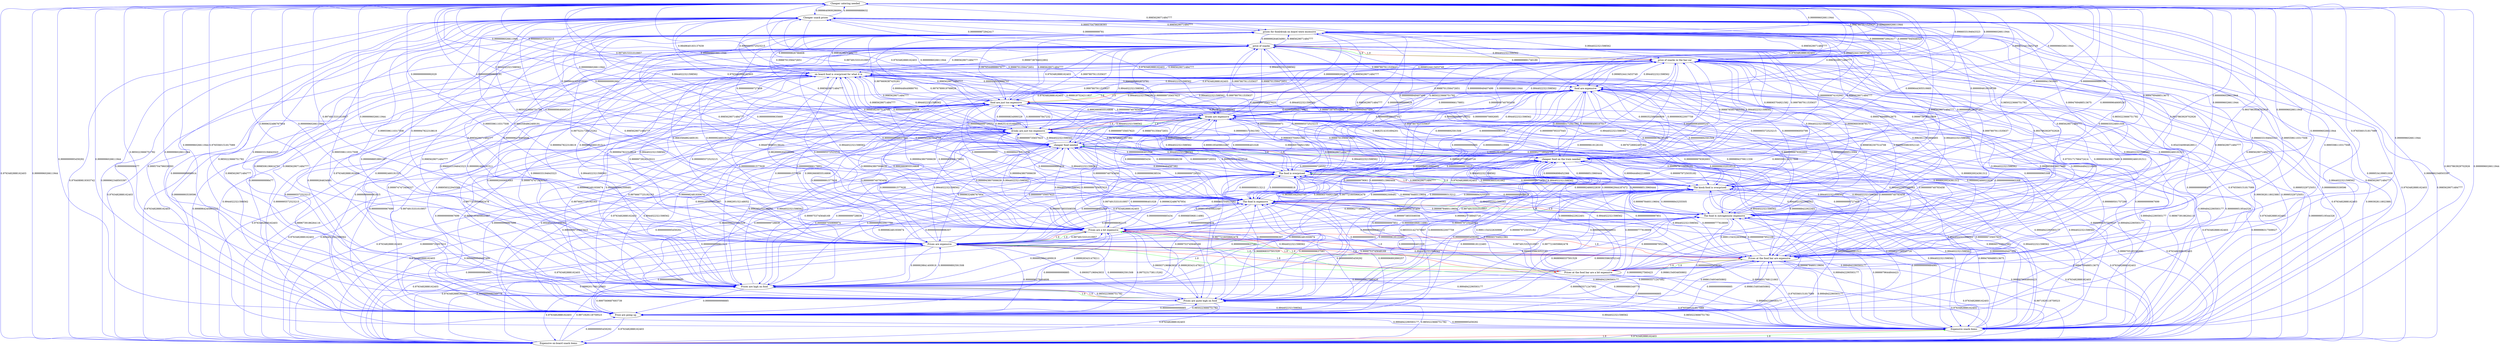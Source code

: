 digraph rawGraph {
"Cheaper catering needed";"Cheaper snack prices";"Expensive on-board snack items";"Expensive snack items";"Price are going up";"Prices are quite high on food";"Prices are high on food";"Prices at the food bar are a bit expensive";"Prices at the food bar are expensive";"Prices are expensive";"Prices are a bit expensive";"The food Is outrageously expensive";"The food Is expensive";"The kiosk food is overpriced";"The food is overpriced";"cheaper food on the train needed";"cheaper food needed";"drinks are just too expensive";"drinks are expensive";"food are just too expensive";"food are expensive";"on board food is overpriced for what it is";"price of snacks in the bar-car";"price of snacks";"prices for food/drink on board were excessive";"Cheaper catering needed" -> "Cheaper snack prices" [label=0.9999640909286994] [color=blue]
"Cheaper snack prices" -> "Cheaper catering needed" [label=0.999999999888632] [color=blue]
"Expensive on-board snack items" -> "Expensive snack items" [label=1.0] [color=green]
"Expensive snack items" -> "Expensive on-board snack items" [label=1.0] [color=red]
"Cheaper snack prices" -> "Expensive on-board snack items" [label=0.9764089819303742] [color=blue]
"Cheaper snack prices" -> "Expensive snack items" [label=0.9999534199851939] [color=blue]
"Expensive on-board snack items" -> "Cheaper catering needed" [label=0.9999996026611944] [color=blue]
"Expensive on-board snack items" -> "Cheaper snack prices" [label=0.9999962348503397] [color=blue]
"Expensive snack items" -> "Cheaper catering needed" [label=0.9999996026611944] [color=blue]
"Expensive snack items" -> "Cheaper snack prices" [label=0.9999962348503397] [color=blue]
"Cheaper catering needed" -> "Price are going up" [label=0.9999999995459292] [color=blue]
"Cheaper snack prices" -> "Price are going up" [label=0.999999999998477] [color=blue]
"Expensive on-board snack items" -> "Price are going up" [label=0.9999999995459292] [color=blue]
"Expensive snack items" -> "Price are going up" [label=0.9999999995459292] [color=blue]
"Price are going up" -> "Cheaper catering needed" [label=0.9999996026611944] [color=blue]
"Price are going up" -> "Cheaper snack prices" [label=0.9995704796038393] [color=blue]
"Prices are quite high on food" -> "Prices are high on food" [label=1.0] [color=green]
"Prices are high on food" -> "Prices are quite high on food" [label=1.0] [color=red]
"Cheaper catering needed" -> "Prices are high on food" [label=0.9765560151817089] [color=blue]
"Cheaper snack prices" -> "Prices are high on food" [label=0.9966033194643323] [color=blue]
"Expensive on-board snack items" -> "Prices are high on food" [label=0.9971929118759523] [color=blue]
"Expensive snack items" -> "Prices are high on food" [label=0.9765560151817089] [color=blue]
"Price are going up" -> "Prices are high on food" [label=0.9997569687693739] [color=blue]
"Prices are quite high on food" -> "Cheaper catering needed" [label=0.9999996026611944] [color=blue]
"Prices are quite high on food" -> "Cheaper snack prices" [label=0.9995596110317508] [color=blue]
"Prices are quite high on food" -> "Price are going up" [label=0.9999999999998885] [color=blue]
"Prices are high on food" -> "Cheaper catering needed" [label=0.9999996026611944] [color=blue]
"Prices are high on food" -> "Cheaper snack prices" [label=0.9995596110317508] [color=blue]
"Prices are high on food" -> "Price are going up" [label=0.9999999999998885] [color=blue]
"Prices at the food bar are a bit expensive" -> "Prices at the food bar are expensive" [label=1.0] [color=green]
"Prices at the food bar are expensive" -> "Prices are expensive" [label=1.0] [color=green]
"Prices at the food bar are a bit expensive" -> "Prices are a bit expensive" [label=1.0] [color=green]
"Prices are a bit expensive" -> "Prices are expensive" [label=1.0] [color=green]
"Prices at the food bar are a bit expensive" -> "Prices are expensive" [label=1.0] [color=green]
"Prices at the food bar are expensive" -> "Prices at the food bar are a bit expensive" [label=1.0] [color=red]
"Prices at the food bar are expensive" -> "Prices are a bit expensive" [label=1.0] [color=red]
"Prices are expensive" -> "Prices at the food bar are a bit expensive" [label=1.0] [color=red]
"Prices are expensive" -> "Prices at the food bar are expensive" [label=1.0] [color=red]
"Prices are expensive" -> "Prices are a bit expensive" [label=1.0] [color=red]
"Prices are a bit expensive" -> "Prices at the food bar are a bit expensive" [label=1.0] [color=red]
"Prices are a bit expensive" -> "Prices at the food bar are expensive" [label=1.0] [color=red]
"Cheaper catering needed" -> "Prices are expensive" [label=0.9999632486767954] [color=blue]
"Cheaper snack prices" -> "Prices are expensive" [label=0.9999947822318619] [color=blue]
"Cheaper snack prices" -> "Prices are a bit expensive" [label=0.9663584862469191] [color=blue]
"Expensive on-board snack items" -> "Prices are expensive" [label=0.9999999880349778] [color=blue]
"Expensive on-board snack items" -> "Prices are a bit expensive" [label=0.9999201768121663] [color=blue]
"Expensive snack items" -> "Prices are expensive" [label=0.9999999880349778] [color=blue]
"Expensive snack items" -> "Prices are a bit expensive" [label=0.9999201768121663] [color=blue]
"Price are going up" -> "Prices are expensive" [label=0.9999996278464606] [color=blue]
"Price are going up" -> "Prices are a bit expensive" [label=0.9975231738115262] [color=blue]
"Prices are quite high on food" -> "Prices at the food bar are expensive" [label=0.9986154934650802] [color=blue]
"Prices are quite high on food" -> "Prices are expensive" [label=0.9999999892591508] [color=blue]
"Prices are quite high on food" -> "Prices are a bit expensive" [label=0.9999283431479211] [color=blue]
"Prices are high on food" -> "Prices at the food bar are expensive" [label=0.9986154934650802] [color=blue]
"Prices are high on food" -> "Prices are expensive" [label=0.9999999892591508] [color=blue]
"Prices are high on food" -> "Prices are a bit expensive" [label=0.9999283431479211] [color=blue]
"Prices at the food bar are a bit expensive" -> "Cheaper catering needed" [label=0.9999996026611944] [color=blue]
"Prices at the food bar are a bit expensive" -> "Cheaper snack prices" [label=0.9995596110317508] [color=blue]
"Prices at the food bar are a bit expensive" -> "Expensive snack items" [label=0.9994842290593177] [color=blue]
"Prices at the food bar are a bit expensive" -> "Price are going up" [label=0.9999999999998885] [color=blue]
"Prices at the food bar are a bit expensive" -> "Prices are quite high on food" [label=0.9999905571247082] [color=blue]
"Prices at the food bar are a bit expensive" -> "Prices are high on food" [label=0.9999999927560423] [color=blue]
"Prices at the food bar are expensive" -> "Cheaper catering needed" [label=0.9999996026611944] [color=blue]
"Prices at the food bar are expensive" -> "Cheaper snack prices" [label=0.9995596110317508] [color=blue]
"Prices at the food bar are expensive" -> "Expensive snack items" [label=0.9994842290593177] [color=blue]
"Prices at the food bar are expensive" -> "Price are going up" [label=0.9999999999998885] [color=blue]
"Prices at the food bar are expensive" -> "Prices are quite high on food" [label=0.9999905571247082] [color=blue]
"Prices at the food bar are expensive" -> "Prices are high on food" [label=0.9999999927560423] [color=blue]
"Prices are expensive" -> "Cheaper catering needed" [label=0.9999996026611944] [color=blue]
"Prices are expensive" -> "Cheaper snack prices" [label=0.9995596110317508] [color=blue]
"Prices are expensive" -> "Expensive snack items" [label=0.9994842290593177] [color=blue]
"Prices are expensive" -> "Price are going up" [label=0.9999999999998885] [color=blue]
"Prices are expensive" -> "Prices are quite high on food" [label=0.990937196943933] [color=blue]
"Prices are expensive" -> "Prices are high on food" [label=0.9999929841400919] [color=blue]
"Prices are a bit expensive" -> "Cheaper catering needed" [label=0.9999996026611944] [color=blue]
"Prices are a bit expensive" -> "Cheaper snack prices" [label=0.9995596110317508] [color=blue]
"Prices are a bit expensive" -> "Expensive snack items" [label=0.9994842290593177] [color=blue]
"Prices are a bit expensive" -> "Price are going up" [label=0.9999999999998885] [color=blue]
"Prices are a bit expensive" -> "Prices are quite high on food" [label=0.990937196943933] [color=blue]
"Prices are a bit expensive" -> "Prices are high on food" [label=0.9999929841400919] [color=blue]
"The food Is outrageously expensive" -> "The food Is expensive" [label=1.0] [color=green]
"The food Is expensive" -> "The food Is outrageously expensive" [label=1.0] [color=red]
"Cheaper catering needed" -> "The food Is outrageously expensive" [label=0.9937863929702926] [color=blue]
"Cheaper catering needed" -> "The food Is expensive" [label=0.9999999646695247] [color=blue]
"Cheaper snack prices" -> "The food Is outrageously expensive" [label=0.9937863929702926] [color=blue]
"Cheaper snack prices" -> "The food Is expensive" [label=0.9999999646695247] [color=blue]
"Expensive on-board snack items" -> "The food Is outrageously expensive" [label=0.9999979644844423] [color=blue]
"Expensive on-board snack items" -> "The food Is expensive" [label=0.9999999999884981] [color=blue]
"Expensive snack items" -> "The food Is outrageously expensive" [label=0.9999979644844423] [color=blue]
"Expensive snack items" -> "The food Is expensive" [label=0.9999999999884981] [color=blue]
"Price are going up" -> "The food Is expensive" [label=0.9999996892890257] [color=blue]
"Prices are quite high on food" -> "The food Is outrageously expensive" [label=0.9999935863052143] [color=blue]
"Prices are quite high on food" -> "The food Is expensive" [label=0.9999999999637581] [color=blue]
"Prices are high on food" -> "The food Is outrageously expensive" [label=0.9999935863052143] [color=blue]
"Prices are high on food" -> "The food Is expensive" [label=0.9999999999637581] [color=blue]
"Prices at the food bar are a bit expensive" -> "The food Is outrageously expensive" [label=0.9999999987952108] [color=blue]
"Prices at the food bar are a bit expensive" -> "The food Is expensive" [label=0.9999999999999931] [color=blue]
"Prices at the food bar are expensive" -> "The food Is outrageously expensive" [label=0.9999999987952108] [color=blue]
"Prices at the food bar are expensive" -> "The food Is expensive" [label=0.9999999999999931] [color=blue]
"Prices are expensive" -> "The food Is outrageously expensive" [label=0.9999979725035182] [color=blue]
"Prices are expensive" -> "The food Is expensive" [label=0.9999999999885434] [color=blue]
"Prices are a bit expensive" -> "The food Is outrageously expensive" [label=0.9999979725035182] [color=blue]
"Prices are a bit expensive" -> "The food Is expensive" [label=0.9999999999885434] [color=blue]
"The food Is outrageously expensive" -> "Cheaper catering needed" [label=0.9999996026611944] [color=blue]
"The food Is outrageously expensive" -> "Expensive snack items" [label=0.9994842290593177] [color=blue]
"The food Is outrageously expensive" -> "Price are going up" [label=0.9999999995459292] [color=blue]
"The food Is outrageously expensive" -> "Prices are quite high on food" [label=0.9688968337501529] [color=blue]
"The food Is outrageously expensive" -> "Prices are high on food" [label=0.9999753745648169] [color=blue]
"The food Is outrageously expensive" -> "Prices at the food bar are expensive" [label=0.9991154322630998] [color=blue]
"The food Is outrageously expensive" -> "Prices are expensive" [label=0.999999988082115] [color=blue]
"The food Is outrageously expensive" -> "Prices are a bit expensive" [label=0.9999885968114981] [color=blue]
"The food Is expensive" -> "Cheaper catering needed" [label=0.9999996026611944] [color=blue]
"The food Is expensive" -> "Expensive snack items" [label=0.9994842290593177] [color=blue]
"The food Is expensive" -> "Price are going up" [label=0.9999999995459292] [color=blue]
"The food Is expensive" -> "Prices are quite high on food" [label=0.9688968337501529] [color=blue]
"The food Is expensive" -> "Prices are high on food" [label=0.9999753745648169] [color=blue]
"The food Is expensive" -> "Prices at the food bar are expensive" [label=0.9991154322630998] [color=blue]
"The food Is expensive" -> "Prices are expensive" [label=0.999999988082115] [color=blue]
"The food Is expensive" -> "Prices are a bit expensive" [label=0.9999885968114981] [color=blue]
"The kiosk food is overpriced" -> "The food is overpriced" [label=1.0] [color=green]
"The food is overpriced" -> "The kiosk food is overpriced" [label=1.0] [color=red]
"Cheaper catering needed" -> "The kiosk food is overpriced" [label=0.9994769488513675] [color=blue]
"Cheaper catering needed" -> "The food is overpriced" [label=0.9999999949407499] [color=blue]
"Cheaper snack prices" -> "The kiosk food is overpriced" [label=0.9994769488513675] [color=blue]
"Cheaper snack prices" -> "The food is overpriced" [label=0.9999999949407499] [color=blue]
"Expensive on-board snack items" -> "The kiosk food is overpriced" [label=0.9994769488513675] [color=blue]
"Expensive on-board snack items" -> "The food is overpriced" [label=0.9999999949407499] [color=blue]
"Expensive snack items" -> "The kiosk food is overpriced" [label=0.9994769488513675] [color=blue]
"Expensive snack items" -> "The food is overpriced" [label=0.9999999949407499] [color=blue]
"Price are going up" -> "The kiosk food is overpriced" [label=0.9999627738945716] [color=blue]
"Price are going up" -> "The food is overpriced" [label=0.9999999996401028] [color=blue]
"Prices are quite high on food" -> "The kiosk food is overpriced" [label=0.9999999618122483] [color=blue]
"Prices are quite high on food" -> "The food is overpriced" [label=0.9999999999996307] [color=blue]
"Prices are high on food" -> "The kiosk food is overpriced" [label=0.9999999618122483] [color=blue]
"Prices are high on food" -> "The food is overpriced" [label=0.9999999999996307] [color=blue]
"Prices at the food bar are a bit expensive" -> "The kiosk food is overpriced" [label=0.9999999777618009] [color=blue]
"Prices at the food bar are a bit expensive" -> "The food is overpriced" [label=0.9999999999997851] [color=blue]
"Prices at the food bar are expensive" -> "The kiosk food is overpriced" [label=0.9999999777618009] [color=blue]
"Prices at the food bar are expensive" -> "The food is overpriced" [label=0.9999999999997851] [color=blue]
"Prices are expensive" -> "The kiosk food is overpriced" [label=0.9999627738945716] [color=blue]
"Prices are expensive" -> "The food is overpriced" [label=0.9999999996401028] [color=blue]
"Prices are a bit expensive" -> "The kiosk food is overpriced" [label=0.9999627738945716] [color=blue]
"Prices are a bit expensive" -> "The food is overpriced" [label=0.9999999996401028] [color=blue]
"The food Is outrageously expensive" -> "The kiosk food is overpriced" [label=0.9999998843255505] [color=blue]
"The food Is outrageously expensive" -> "The food is overpriced" [label=0.9999999999988818] [color=blue]
"The food Is expensive" -> "The kiosk food is overpriced" [label=0.9999998843255505] [color=blue]
"The food Is expensive" -> "The food is overpriced" [label=0.9999999999988818] [color=blue]
"The kiosk food is overpriced" -> "Cheaper catering needed" [label=0.9999996026611944] [color=blue]
"The kiosk food is overpriced" -> "Cheaper snack prices" [label=0.9850223666751782] [color=blue]
"The kiosk food is overpriced" -> "Price are going up" [label=0.9999999999961513] [color=blue]
"The kiosk food is overpriced" -> "Prices are quite high on food" [label=0.9977216059662478] [color=blue]
"The kiosk food is overpriced" -> "Prices are high on food" [label=0.9999982481930674] [color=blue]
"The kiosk food is overpriced" -> "Prices are expensive" [label=0.9999973855508556] [color=blue]
"The kiosk food is overpriced" -> "Prices are a bit expensive" [label=0.9974915331010957] [color=blue]
"The kiosk food is overpriced" -> "The food Is outrageously expensive" [label=0.9999878460119604] [color=blue]
"The kiosk food is overpriced" -> "The food Is expensive" [label=0.9999999999313212] [color=blue]
"The food is overpriced" -> "Cheaper catering needed" [label=0.9999996026611944] [color=blue]
"The food is overpriced" -> "Cheaper snack prices" [label=0.9850223666751782] [color=blue]
"The food is overpriced" -> "Price are going up" [label=0.9999999999961513] [color=blue]
"The food is overpriced" -> "Prices are quite high on food" [label=0.9977216059662478] [color=blue]
"The food is overpriced" -> "Prices are high on food" [label=0.9999982481930674] [color=blue]
"The food is overpriced" -> "Prices are expensive" [label=0.9999973855508556] [color=blue]
"The food is overpriced" -> "Prices are a bit expensive" [label=0.9974915331010957] [color=blue]
"The food is overpriced" -> "The food Is outrageously expensive" [label=0.9999878460119604] [color=blue]
"The food is overpriced" -> "The food Is expensive" [label=0.9999999999313212] [color=blue]
"cheaper food on the train needed" -> "cheaper food needed" [label=1.0] [color=green]
"cheaper food needed" -> "cheaper food on the train needed" [label=1.0] [color=red]
"Cheaper catering needed" -> "cheaper food on the train needed" [label=0.999999941563085] [color=blue]
"Cheaper catering needed" -> "cheaper food needed" [label=0.9999999999992029] [color=blue]
"Cheaper snack prices" -> "cheaper food on the train needed" [label=0.9999994619339789] [color=blue]
"Cheaper snack prices" -> "cheaper food needed" [label=0.999999999992661] [color=blue]
"Expensive on-board snack items" -> "cheaper food on the train needed" [label=0.9990705185382691] [color=blue]
"Expensive on-board snack items" -> "cheaper food needed" [label=0.9999999735657623] [color=blue]
"Expensive snack items" -> "cheaper food on the train needed" [label=0.998065704921582] [color=blue]
"Expensive snack items" -> "cheaper food needed" [label=0.9999999735657623] [color=blue]
"Price are going up" -> "cheaper food on the train needed" [label=0.998065704921582] [color=blue]
"Price are going up" -> "cheaper food needed" [label=0.9999999735657623] [color=blue]
"Prices are quite high on food" -> "cheaper food on the train needed" [label=0.9999990922007759] [color=blue]
"Prices are quite high on food" -> "cheaper food needed" [label=0.9999999999728839] [color=blue]
"Prices are high on food" -> "cheaper food on the train needed" [label=0.9999990922007759] [color=blue]
"Prices are high on food" -> "cheaper food needed" [label=0.9999999999728839] [color=blue]
"Prices at the food bar are a bit expensive" -> "cheaper food on the train needed" [label=0.9999988422922401] [color=blue]
"Prices at the food bar are a bit expensive" -> "cheaper food needed" [label=0.9999999999727409] [color=blue]
"Prices at the food bar are expensive" -> "cheaper food on the train needed" [label=0.9999988422922401] [color=blue]
"Prices at the food bar are expensive" -> "cheaper food needed" [label=0.9999999999727409] [color=blue]
"Prices are expensive" -> "cheaper food on the train needed" [label=0.998065704921582] [color=blue]
"Prices are expensive" -> "cheaper food needed" [label=0.9999999735657623] [color=blue]
"Prices are a bit expensive" -> "cheaper food on the train needed" [label=0.998065704921582] [color=blue]
"Prices are a bit expensive" -> "cheaper food needed" [label=0.9999999735657623] [color=blue]
"The food Is outrageously expensive" -> "cheaper food on the train needed" [label=0.9999988513960444] [color=blue]
"The food Is outrageously expensive" -> "cheaper food needed" [label=0.9999999999729552] [color=blue]
"The food Is expensive" -> "cheaper food on the train needed" [label=0.9999988513960444] [color=blue]
"The food Is expensive" -> "cheaper food needed" [label=0.9999999999729552] [color=blue]
"The kiosk food is overpriced" -> "cheaper food on the train needed" [label=0.9999988513960444] [color=blue]
"The kiosk food is overpriced" -> "cheaper food needed" [label=0.9999999999729552] [color=blue]
"The food is overpriced" -> "cheaper food on the train needed" [label=0.9999988513960444] [color=blue]
"The food is overpriced" -> "cheaper food needed" [label=0.9999999999729552] [color=blue]
"cheaper food on the train needed" -> "Cheaper catering needed" [label=0.9999999999880191] [color=blue]
"cheaper food on the train needed" -> "Cheaper snack prices" [label=0.9999644305510683] [color=blue]
"cheaper food on the train needed" -> "Price are going up" [label=0.9999999995459292] [color=blue]
"cheaper food on the train needed" -> "Prices are quite high on food" [label=0.9855531427078897] [color=blue]
"cheaper food on the train needed" -> "Prices are high on food" [label=0.9999887550896874] [color=blue]
"cheaper food on the train needed" -> "Prices are expensive" [label=0.9999632486767954] [color=blue]
"cheaper food on the train needed" -> "Prices are a bit expensive" [label=0.965681642043795] [color=blue]
"cheaper food on the train needed" -> "The food Is outrageously expensive" [label=0.9999962944187472] [color=blue]
"cheaper food on the train needed" -> "The food Is expensive" [label=0.999999999979061] [color=blue]
"cheaper food on the train needed" -> "The kiosk food is overpriced" [label=0.9999996898452366] [color=blue]
"cheaper food on the train needed" -> "The food is overpriced" [label=0.9999999999970015] [color=blue]
"cheaper food needed" -> "Cheaper catering needed" [label=0.9999999999880191] [color=blue]
"cheaper food needed" -> "Cheaper snack prices" [label=0.9999644305510683] [color=blue]
"cheaper food needed" -> "Price are going up" [label=0.9999999995459292] [color=blue]
"cheaper food needed" -> "Prices are quite high on food" [label=0.9688968337501529] [color=blue]
"cheaper food needed" -> "Prices are high on food" [label=0.9999753745648169] [color=blue]
"cheaper food needed" -> "Prices are expensive" [label=0.9999632486767954] [color=blue]
"cheaper food needed" -> "The food Is outrageously expensive" [label=0.999993603161062] [color=blue]
"cheaper food needed" -> "The food Is expensive" [label=0.9999999999638534] [color=blue]
"cheaper food needed" -> "The kiosk food is overpriced" [label=0.999999464587382] [color=blue]
"cheaper food needed" -> "The food is overpriced" [label=0.9999999999948239] [color=blue]
"drinks are just too expensive" -> "drinks are expensive" [label=1.0] [color=green]
"drinks are expensive" -> "drinks are just too expensive" [label=1.0] [color=red]
"Cheaper catering needed" -> "drinks are expensive" [label=0.9988701356472651] [color=blue]
"Cheaper snack prices" -> "drinks are expensive" [label=0.9988701356472651] [color=blue]
"Expensive on-board snack items" -> "drinks are expensive" [label=0.9999996317509027] [color=blue]
"Expensive snack items" -> "drinks are expensive" [label=0.9999996317509027] [color=blue]
"Price are going up" -> "drinks are expensive" [label=0.9999195409822487] [color=blue]
"Prices are quite high on food" -> "drinks are expensive" [label=0.9999195409822487] [color=blue]
"Prices are high on food" -> "drinks are expensive" [label=0.9999195409822487] [color=blue]
"Prices at the food bar are a bit expensive" -> "drinks are just too expensive" [label=0.9944022321598562] [color=blue]
"Prices at the food bar are a bit expensive" -> "drinks are expensive" [label=0.9999999740783458] [color=blue]
"Prices at the food bar are expensive" -> "drinks are just too expensive" [label=0.9944022321598562] [color=blue]
"Prices at the food bar are expensive" -> "drinks are expensive" [label=0.9999999740783458] [color=blue]
"Prices are expensive" -> "drinks are just too expensive" [label=0.9944022321598562] [color=blue]
"Prices are expensive" -> "drinks are expensive" [label=0.9999999740783458] [color=blue]
"Prices are a bit expensive" -> "drinks are just too expensive" [label=0.9944022321598562] [color=blue]
"Prices are a bit expensive" -> "drinks are expensive" [label=0.9999999740783458] [color=blue]
"The food Is outrageously expensive" -> "drinks are expensive" [label=0.9999996332016519] [color=blue]
"The food Is expensive" -> "drinks are expensive" [label=0.9999996332016519] [color=blue]
"The kiosk food is overpriced" -> "drinks are expensive" [label=0.9999195409822487] [color=blue]
"The food is overpriced" -> "drinks are expensive" [label=0.9999195409822487] [color=blue]
"cheaper food on the train needed" -> "drinks are expensive" [label=0.9988701356472651] [color=blue]
"cheaper food needed" -> "drinks are expensive" [label=0.9988701356472651] [color=blue]
"drinks are just too expensive" -> "Cheaper catering needed" [label=0.9999996026611944] [color=blue]
"drinks are just too expensive" -> "Expensive snack items" [label=0.9994842290593177] [color=blue]
"drinks are just too expensive" -> "Price are going up" [label=0.999999999967699] [color=blue]
"drinks are just too expensive" -> "Prices are high on food" [label=0.998295152148052] [color=blue]
"drinks are just too expensive" -> "Prices are expensive" [label=0.9999999991577628] [color=blue]
"drinks are just too expensive" -> "Prices are a bit expensive" [label=0.9999943807006639] [color=blue]
"drinks are just too expensive" -> "The food Is outrageously expensive" [label=0.9999979725035182] [color=blue]
"drinks are just too expensive" -> "The food Is expensive" [label=0.9999999999885434] [color=blue]
"drinks are just too expensive" -> "The kiosk food is overpriced" [label=0.9999627738945716] [color=blue]
"drinks are just too expensive" -> "The food is overpriced" [label=0.9999999996401028] [color=blue]
"drinks are just too expensive" -> "cheaper food on the train needed" [label=0.998065704921582] [color=blue]
"drinks are just too expensive" -> "cheaper food needed" [label=0.9999999735657623] [color=blue]
"drinks are expensive" -> "Cheaper catering needed" [label=0.9999996026611944] [color=blue]
"drinks are expensive" -> "Expensive snack items" [label=0.9994842290593177] [color=blue]
"drinks are expensive" -> "Price are going up" [label=0.999999999967699] [color=blue]
"drinks are expensive" -> "Prices are high on food" [label=0.998295152148052] [color=blue]
"drinks are expensive" -> "Prices are expensive" [label=0.9999999991577628] [color=blue]
"drinks are expensive" -> "Prices are a bit expensive" [label=0.9999943807006639] [color=blue]
"drinks are expensive" -> "The food Is outrageously expensive" [label=0.9999979725035182] [color=blue]
"drinks are expensive" -> "The food Is expensive" [label=0.9999999999885434] [color=blue]
"drinks are expensive" -> "The kiosk food is overpriced" [label=0.9999627738945716] [color=blue]
"drinks are expensive" -> "The food is overpriced" [label=0.9999999996401028] [color=blue]
"drinks are expensive" -> "cheaper food on the train needed" [label=0.998065704921582] [color=blue]
"drinks are expensive" -> "cheaper food needed" [label=0.9999999735657623] [color=blue]
"food are just too expensive" -> "food are expensive" [label=1.0] [color=green]
"food are expensive" -> "food are just too expensive" [label=1.0] [color=red]
"Cheaper catering needed" -> "food are expensive" [label=0.9998524413453749] [color=blue]
"Cheaper snack prices" -> "food are expensive" [label=0.9998524413453749] [color=blue]
"Expensive on-board snack items" -> "food are just too expensive" [label=0.9896739186264116] [color=blue]
"Expensive on-board snack items" -> "food are expensive" [label=0.9999999519544326] [color=blue]
"Expensive snack items" -> "food are just too expensive" [label=0.9896739186264116] [color=blue]
"Expensive snack items" -> "food are expensive" [label=0.9999999519544326] [color=blue]
"Price are going up" -> "food are expensive" [label=0.999989501757298] [color=blue]
"Prices are quite high on food" -> "food are just too expensive" [label=0.9976667725192163] [color=blue]
"Prices are quite high on food" -> "food are expensive" [label=0.9999999892308481] [color=blue]
"Prices are high on food" -> "food are just too expensive" [label=0.9976667725192163] [color=blue]
"Prices are high on food" -> "food are expensive" [label=0.9999999892308481] [color=blue]
"Prices at the food bar are a bit expensive" -> "food are just too expensive" [label=0.9999992466022839] [color=blue]
"Prices at the food bar are a bit expensive" -> "food are expensive" [label=0.9999999999965308] [color=blue]
"Prices at the food bar are expensive" -> "food are just too expensive" [label=0.9999992466022839] [color=blue]
"Prices at the food bar are expensive" -> "food are expensive" [label=0.9999999999965308] [color=blue]
"Prices are expensive" -> "food are just too expensive" [label=0.9992660855516806] [color=blue]
"Prices are expensive" -> "food are expensive" [label=0.9999999966179951] [color=blue]
"Prices are a bit expensive" -> "food are just too expensive" [label=0.9992660855516806] [color=blue]
"Prices are a bit expensive" -> "food are expensive" [label=0.9999999966179951] [color=blue]
"The food Is outrageously expensive" -> "food are just too expensive" [label=0.9999894370611336] [color=blue]
"The food Is outrageously expensive" -> "food are expensive" [label=0.9999999999513594] [color=blue]
"The food Is expensive" -> "food are just too expensive" [label=0.9999894370611336] [color=blue]
"The food Is expensive" -> "food are expensive" [label=0.9999999999513594] [color=blue]
"The kiosk food is overpriced" -> "food are just too expensive" [label=0.9976728902497362] [color=blue]
"The kiosk food is overpriced" -> "food are expensive" [label=0.9999999892591508] [color=blue]
"The food is overpriced" -> "food are just too expensive" [label=0.9976728902497362] [color=blue]
"The food is overpriced" -> "food are expensive" [label=0.9999999892591508] [color=blue]
"cheaper food on the train needed" -> "food are just too expensive" [label=0.9682514101694201] [color=blue]
"cheaper food on the train needed" -> "food are expensive" [label=0.9999998490107017] [color=blue]
"cheaper food needed" -> "food are just too expensive" [label=0.9682514101694201] [color=blue]
"cheaper food needed" -> "food are expensive" [label=0.9999998490107017] [color=blue]
"drinks are just too expensive" -> "food are just too expensive" [label=0.999999997847232] [color=blue]
"drinks are just too expensive" -> "food are expensive" [label=0.9999999966179951] [color=blue]
"drinks are expensive" -> "food are just too expensive" [label=0.9992660855516806] [color=blue]
"drinks are expensive" -> "food are expensive" [label=0.9999999966179951] [color=blue]
"food are just too expensive" -> "Cheaper catering needed" [label=0.9999996026611944] [color=blue]
"food are just too expensive" -> "Expensive snack items" [label=0.9994842290593177] [color=blue]
"food are just too expensive" -> "Price are going up" [label=0.999999999967699] [color=blue]
"food are just too expensive" -> "Prices are quite high on food" [label=0.9977216059662478] [color=blue]
"food are just too expensive" -> "Prices are high on food" [label=0.9999982481930674] [color=blue]
"food are just too expensive" -> "Prices at the food bar are expensive" [label=0.9998920024361312] [color=blue]
"food are just too expensive" -> "Prices are expensive" [label=0.9999999991577628] [color=blue]
"food are just too expensive" -> "Prices are a bit expensive" [label=0.9999943807006639] [color=blue]
"food are just too expensive" -> "The food Is outrageously expensive" [label=0.9999999979392693] [color=blue]
"food are just too expensive" -> "The food Is expensive" [label=0.9999999999999885] [color=blue]
"food are just too expensive" -> "The kiosk food is overpriced" [label=0.9999999619126102] [color=blue]
"food are just too expensive" -> "The food is overpriced" [label=0.9999999999996319] [color=blue]
"food are just too expensive" -> "cheaper food on the train needed" [label=0.9999980171941592] [color=blue]
"food are just too expensive" -> "cheaper food needed" [label=0.9999999999729552] [color=blue]
"food are just too expensive" -> "drinks are just too expensive" [label=0.9999999834999329] [color=blue]
"food are just too expensive" -> "drinks are expensive" [label=0.9999999740783458] [color=blue]
"food are expensive" -> "Cheaper catering needed" [label=0.9999996026611944] [color=blue]
"food are expensive" -> "Expensive snack items" [label=0.9994842290593177] [color=blue]
"food are expensive" -> "Price are going up" [label=0.999999999967699] [color=blue]
"food are expensive" -> "Prices are quite high on food" [label=0.9977216059662478] [color=blue]
"food are expensive" -> "Prices are high on food" [label=0.9999982481930674] [color=blue]
"food are expensive" -> "Prices at the food bar are expensive" [label=0.9998920024361312] [color=blue]
"food are expensive" -> "Prices are expensive" [label=0.9999999991577628] [color=blue]
"food are expensive" -> "Prices are a bit expensive" [label=0.9999943807006639] [color=blue]
"food are expensive" -> "The food Is outrageously expensive" [label=0.9999999979392693] [color=blue]
"food are expensive" -> "The food Is expensive" [label=0.9999999999999885] [color=blue]
"food are expensive" -> "The kiosk food is overpriced" [label=0.9999999619126102] [color=blue]
"food are expensive" -> "The food is overpriced" [label=0.9999999999996319] [color=blue]
"food are expensive" -> "cheaper food on the train needed" [label=0.9999980171941592] [color=blue]
"food are expensive" -> "cheaper food needed" [label=0.9999999999729552] [color=blue]
"food are expensive" -> "drinks are just too expensive" [label=0.9944022321598562] [color=blue]
"food are expensive" -> "drinks are expensive" [label=0.9999999740783458] [color=blue]
"Expensive on-board snack items" -> "on board food is overpriced for what it is" [label=0.9998964245963322] [color=blue]
"Prices are quite high on food" -> "on board food is overpriced for what it is" [label=0.9999747473406327] [color=blue]
"Prices are high on food" -> "on board food is overpriced for what it is" [label=0.9999747473406327] [color=blue]
"Prices at the food bar are a bit expensive" -> "on board food is overpriced for what it is" [label=0.9999444842216889] [color=blue]
"Prices at the food bar are expensive" -> "on board food is overpriced for what it is" [label=0.9999444842216889] [color=blue]
"The food Is outrageously expensive" -> "on board food is overpriced for what it is" [label=0.9998582307514708] [color=blue]
"The food Is expensive" -> "on board food is overpriced for what it is" [label=0.9998582307514708] [color=blue]
"The kiosk food is overpriced" -> "on board food is overpriced for what it is" [label=0.9999995572523215] [color=blue]
"The food is overpriced" -> "on board food is overpriced for what it is" [label=0.9999995572523215] [color=blue]
"cheaper food on the train needed" -> "on board food is overpriced for what it is" [label=0.9999352586480609] [color=blue]
"cheaper food needed" -> "on board food is overpriced for what it is" [label=0.9998582307514708] [color=blue]
"food are just too expensive" -> "on board food is overpriced for what it is" [label=0.9999448449880761] [color=blue]
"food are expensive" -> "on board food is overpriced for what it is" [label=0.9999448449880761] [color=blue]
"on board food is overpriced for what it is" -> "Cheaper catering needed" [label=0.9999996026611944] [color=blue]
"on board food is overpriced for what it is" -> "Cheaper snack prices" [label=0.9849640183137639] [color=blue]
"on board food is overpriced for what it is" -> "Price are going up" [label=0.9999999999961615] [color=blue]
"on board food is overpriced for what it is" -> "Prices are quite high on food" [label=0.998958322945589] [color=blue]
"on board food is overpriced for what it is" -> "Prices are high on food" [label=0.9999992000682683] [color=blue]
"on board food is overpriced for what it is" -> "Prices are expensive" [label=0.9999973924219221] [color=blue]
"on board food is overpriced for what it is" -> "Prices are a bit expensive" [label=0.9828999264539282] [color=blue]
"on board food is overpriced for what it is" -> "The food Is outrageously expensive" [label=0.9999935863052143] [color=blue]
"on board food is overpriced for what it is" -> "The food Is expensive" [label=0.9999999999637581] [color=blue]
"on board food is overpriced for what it is" -> "The kiosk food is overpriced" [label=0.9999999996950799] [color=blue]
"on board food is overpriced for what it is" -> "The food is overpriced" [label=0.9999999999999971] [color=blue]
"on board food is overpriced for what it is" -> "cheaper food on the train needed" [label=0.9999990922007759] [color=blue]
"on board food is overpriced for what it is" -> "cheaper food needed" [label=0.9999999999728839] [color=blue]
"on board food is overpriced for what it is" -> "drinks are expensive" [label=0.9999197524211837] [color=blue]
"on board food is overpriced for what it is" -> "food are just too expensive" [label=0.9976789919768629] [color=blue]
"on board food is overpriced for what it is" -> "food are expensive" [label=0.9999999892873791] [color=blue]
"price of snacks in the bar-car" -> "price of snacks" [label=1.0] [color=green]
"price of snacks" -> "price of snacks in the bar-car" [label=1.0] [color=red]
"Cheaper catering needed" -> "price of snacks" [label=0.9997807911535637] [color=blue]
"Cheaper snack prices" -> "price of snacks in the bar-car" [label=0.999997940448325] [color=blue]
"Cheaper snack prices" -> "price of snacks" [label=0.9999999999781] [color=blue]
"Expensive on-board snack items" -> "price of snacks in the bar-car" [label=0.9993928118023881] [color=blue]
"Expensive on-board snack items" -> "price of snacks" [label=0.999999993539596] [color=blue]
"Expensive snack items" -> "price of snacks in the bar-car" [label=0.9993928118023881] [color=blue]
"Expensive snack items" -> "price of snacks" [label=0.999999993539596] [color=blue]
"Price are going up" -> "price of snacks" [label=0.999999264634991] [color=blue]
"Prices are quite high on food" -> "price of snacks" [label=0.9999992460191511] [color=blue]
"Prices are high on food" -> "price of snacks" [label=0.9999992460191511] [color=blue]
"Prices at the food bar are a bit expensive" -> "price of snacks in the bar-car" [label=0.9999958438617689] [color=blue]
"Prices at the food bar are a bit expensive" -> "price of snacks" [label=0.9999992460191511] [color=blue]
"Prices at the food bar are expensive" -> "price of snacks in the bar-car" [label=0.9999958438617689] [color=blue]
"Prices at the food bar are expensive" -> "price of snacks" [label=0.9999992460191511] [color=blue]
"Prices are expensive" -> "price of snacks" [label=0.9999992460191511] [color=blue]
"Prices are a bit expensive" -> "price of snacks" [label=0.9999992460191511] [color=blue]
"The food Is outrageously expensive" -> "price of snacks" [label=0.9997807911535637] [color=blue]
"The food Is expensive" -> "price of snacks" [label=0.9997807911535637] [color=blue]
"The kiosk food is overpriced" -> "price of snacks" [label=0.999973979315809] [color=blue]
"The food is overpriced" -> "price of snacks" [label=0.999973979315809] [color=blue]
"cheaper food on the train needed" -> "price of snacks" [label=0.9997807911535637] [color=blue]
"cheaper food needed" -> "price of snacks" [label=0.9997807911535637] [color=blue]
"drinks are just too expensive" -> "price of snacks" [label=0.9997807911535637] [color=blue]
"drinks are expensive" -> "price of snacks" [label=0.9997807911535637] [color=blue]
"food are just too expensive" -> "price of snacks" [label=0.9997807911535637] [color=blue]
"food are expensive" -> "price of snacks" [label=0.9997807911535637] [color=blue]
"on board food is overpriced for what it is" -> "price of snacks" [label=0.9999738764022802] [color=blue]
"price of snacks in the bar-car" -> "Cheaper catering needed" [label=0.9999996026611944] [color=blue]
"price of snacks in the bar-car" -> "Cheaper snack prices" [label=0.9999999872942417] [color=blue]
"price of snacks in the bar-car" -> "Expensive on-board snack items" [label=0.9763482888162403] [color=blue]
"price of snacks in the bar-car" -> "Expensive snack items" [label=0.99995329725051] [color=blue]
"price of snacks in the bar-car" -> "Price are going up" [label=0.999999999998477] [color=blue]
"price of snacks in the bar-car" -> "Prices are high on food" [label=0.9966033194643323] [color=blue]
"price of snacks in the bar-car" -> "Prices at the food bar are expensive" [label=0.9755171766472414] [color=blue]
"price of snacks in the bar-car" -> "Prices are expensive" [label=0.9999947822318619] [color=blue]
"price of snacks in the bar-car" -> "Prices are a bit expensive" [label=0.9949799855139101] [color=blue]
"price of snacks in the bar-car" -> "The food Is outrageously expensive" [label=0.9963911373866493] [color=blue]
"price of snacks in the bar-car" -> "The food Is expensive" [label=0.9999999795337045] [color=blue]
"price of snacks in the bar-car" -> "The kiosk food is overpriced" [label=0.9996969393879171] [color=blue]
"price of snacks in the bar-car" -> "The food is overpriced" [label=0.9999999970692695] [color=blue]
"price of snacks in the bar-car" -> "cheaper food on the train needed" [label=0.9988785857965392] [color=blue]
"price of snacks in the bar-car" -> "cheaper food needed" [label=0.9999999735657623] [color=blue]
"price of snacks in the bar-car" -> "drinks are expensive" [label=0.9988701356472651] [color=blue]
"price of snacks in the bar-car" -> "food are expensive" [label=0.9998524413453749] [color=blue]
"price of snacks" -> "Cheaper catering needed" [label=0.9999996026611944] [color=blue]
"price of snacks" -> "Cheaper snack prices" [label=0.9999999872942417] [color=blue]
"price of snacks" -> "Expensive on-board snack items" [label=0.9763482888162403] [color=blue]
"price of snacks" -> "Expensive snack items" [label=0.99995329725051] [color=blue]
"price of snacks" -> "Price are going up" [label=0.999999999998477] [color=blue]
"price of snacks" -> "Prices are high on food" [label=0.9966033194643323] [color=blue]
"price of snacks" -> "Prices are expensive" [label=0.9999947822318619] [color=blue]
"price of snacks" -> "Prices are a bit expensive" [label=0.9663584862469191] [color=blue]
"price of snacks" -> "The food Is outrageously expensive" [label=0.9937863929702926] [color=blue]
"price of snacks" -> "The food Is expensive" [label=0.9999999646695247] [color=blue]
"price of snacks" -> "The kiosk food is overpriced" [label=0.9994769488513675] [color=blue]
"price of snacks" -> "The food is overpriced" [label=0.9999999949407499] [color=blue]
"price of snacks" -> "cheaper food on the train needed" [label=0.998065704921582] [color=blue]
"price of snacks" -> "cheaper food needed" [label=0.9999999735657623] [color=blue]
"price of snacks" -> "drinks are expensive" [label=0.9988701356472651] [color=blue]
"price of snacks" -> "food are expensive" [label=0.9998524413453749] [color=blue]
"on board food is overpriced for what it is" -> "prices for food/drink on board were excessive" [label=0.9985629071484777] [color=blue]
"prices for food/drink on board were excessive" -> "Cheaper catering needed" [label=0.9999996026611944] [color=blue]
"prices for food/drink on board were excessive" -> "Cheaper snack prices" [label=0.9995704796038393] [color=blue]
"prices for food/drink on board were excessive" -> "Price are going up" [label=0.9999999999998914] [color=blue]
"prices for food/drink on board were excessive" -> "Prices are quite high on food" [label=0.9998506196624751] [color=blue]
"prices for food/drink on board were excessive" -> "Prices are high on food" [label=0.9999998853891297] [color=blue]
"prices for food/drink on board were excessive" -> "Prices at the food bar are expensive" [label=0.9543340904628911] [color=blue]
"prices for food/drink on board were excessive" -> "Prices are expensive" [label=0.9999996278464606] [color=blue]
"prices for food/drink on board were excessive" -> "Prices are a bit expensive" [label=0.9975231738115262] [color=blue]
"prices for food/drink on board were excessive" -> "The food Is outrageously expensive" [label=0.9999935524601559] [color=blue]
"prices for food/drink on board were excessive" -> "The food Is expensive" [label=0.9999999999635669] [color=blue]
"prices for food/drink on board were excessive" -> "The kiosk food is overpriced" [label=0.9999999616107301] [color=blue]
"prices for food/drink on board were excessive" -> "The food is overpriced" [label=0.999999999999629] [color=blue]
"prices for food/drink on board were excessive" -> "cheaper food on the train needed" [label=0.9999990874102941] [color=blue]
"prices for food/drink on board were excessive" -> "cheaper food needed" [label=0.9999999999727409] [color=blue]
"prices for food/drink on board were excessive" -> "drinks are just too expensive" [label=0.9976606387435281] [color=blue]
"prices for food/drink on board were excessive" -> "drinks are expensive" [label=0.999999989202471] [color=blue]
"prices for food/drink on board were excessive" -> "food are just too expensive" [label=0.9976544888807877] [color=blue]
"prices for food/drink on board were excessive" -> "food are expensive" [label=0.9999999891740189] [color=blue]
"prices for food/drink on board were excessive" -> "on board food is overpriced for what it is" [label=0.9999999826786808] [color=blue]
"prices for food/drink on board were excessive" -> "price of snacks" [label=0.999999264634991] [color=blue]
"Cheaper catering needed" -> "Expensive snack items" [label=0.9937863929702926] [color=blue]
"Cheaper catering needed" -> "on board food is overpriced for what it is" [label=0.9999995572523215] [color=blue]
"Cheaper catering needed" -> "price of snacks in the bar-car" [label=0.9966033194643323] [color=blue]
"Cheaper catering needed" -> "Prices are a bit expensive" [label=0.9974915331010957] [color=blue]
"Cheaper catering needed" -> "Expensive on-board snack items" [label=0.9763482888162403] [color=blue]
"Cheaper catering needed" -> "food are just too expensive" [label=0.9974915331010957] [color=blue]
"Cheaper catering needed" -> "drinks are just too expensive" [label=0.9944022321598562] [color=blue]
"Cheaper catering needed" -> "Prices are quite high on food" [label=0.9850223666751782] [color=blue]
"Cheaper catering needed" -> "Prices at the food bar are expensive" [label=0.9765560151817089] [color=blue]
"Cheaper snack prices" -> "on board food is overpriced for what it is" [label=0.9999995572523215] [color=blue]
"Cheaper snack prices" -> "food are just too expensive" [label=0.9974915331010957] [color=blue]
"Cheaper snack prices" -> "drinks are just too expensive" [label=0.9944022321598562] [color=blue]
"Cheaper snack prices" -> "Prices are quite high on food" [label=0.9850223666751782] [color=blue]
"Cheaper snack prices" -> "Prices at the food bar are expensive" [label=0.9966033194643323] [color=blue]
"Expensive on-board snack items" -> "prices for food/drink on board were excessive" [label=0.9985629071484777] [color=blue]
"Expensive on-board snack items" -> "drinks are just too expensive" [label=0.9944022321598562] [color=blue]
"Expensive on-board snack items" -> "Prices are quite high on food" [label=0.9850223666751782] [color=blue]
"Expensive on-board snack items" -> "Prices at the food bar are expensive" [label=0.9971929118759523] [color=blue]
"Expensive snack items" -> "on board food is overpriced for what it is" [label=0.9999995572523215] [color=blue]
"Expensive snack items" -> "Expensive on-board snack items" [label=0.9763482888162403] [color=blue]
"Expensive snack items" -> "drinks are just too expensive" [label=0.9944022321598562] [color=blue]
"Expensive snack items" -> "Prices are quite high on food" [label=0.9850223666751782] [color=blue]
"Expensive snack items" -> "Prices at the food bar are expensive" [label=0.9765560151817089] [color=blue]
"Price are going up" -> "Expensive snack items" [label=0.9994842290593177] [color=blue]
"Price are going up" -> "on board food is overpriced for what it is" [label=0.9999995572523215] [color=blue]
"Price are going up" -> "price of snacks in the bar-car" [label=0.9765560151817089] [color=blue]
"Price are going up" -> "The food Is outrageously expensive" [label=0.9999878460119604] [color=blue]
"Price are going up" -> "Expensive on-board snack items" [label=0.9763482888162403] [color=blue]
"Price are going up" -> "food are just too expensive" [label=0.9974915331010957] [color=blue]
"Price are going up" -> "drinks are just too expensive" [label=0.9944022321598562] [color=blue]
"Price are going up" -> "Prices are quite high on food" [label=0.9850223666751782] [color=blue]
"Price are going up" -> "Prices at the food bar are expensive" [label=0.9986154934650802] [color=blue]
"Prices are quite high on food" -> "Expensive snack items" [label=0.9944022321598562] [color=blue]
"Prices are quite high on food" -> "prices for food/drink on board were excessive" [label=0.9985629071484777] [color=blue]
"Prices are quite high on food" -> "price of snacks in the bar-car" [label=0.9944022321598562] [color=blue]
"Prices are quite high on food" -> "Expensive on-board snack items" [label=0.9763482888162403] [color=blue]
"Prices are quite high on food" -> "drinks are just too expensive" [label=0.9944022321598562] [color=blue]
"Prices are high on food" -> "Expensive snack items" [label=0.9944022321598562] [color=blue]
"Prices are high on food" -> "prices for food/drink on board were excessive" [label=0.9985629071484777] [color=blue]
"Prices are high on food" -> "price of snacks in the bar-car" [label=0.9944022321598562] [color=blue]
"Prices are high on food" -> "Expensive on-board snack items" [label=0.9763482888162403] [color=blue]
"Prices are high on food" -> "drinks are just too expensive" [label=0.9944022321598562] [color=blue]
"Prices are high on food" -> "Prices are quite high on food" [label=0.9850223666751782] [color=blue]
"Prices at the food bar are a bit expensive" -> "prices for food/drink on board were excessive" [label=0.9985629071484777] [color=blue]
"Prices at the food bar are a bit expensive" -> "Expensive on-board snack items" [label=0.9763482888162403] [color=blue]
"Prices at the food bar are expensive" -> "prices for food/drink on board were excessive" [label=0.9985629071484777] [color=blue]
"Prices at the food bar are expensive" -> "Prices are a bit expensive" [label=0.9974915331010957] [color=blue]
"Prices at the food bar are expensive" -> "Expensive on-board snack items" [label=0.9763482888162403] [color=blue]
"Prices are expensive" -> "prices for food/drink on board were excessive" [label=0.9985629071484777] [color=blue]
"Prices are expensive" -> "on board food is overpriced for what it is" [label=0.9999995572523215] [color=blue]
"Prices are expensive" -> "price of snacks in the bar-car" [label=0.9944022321598562] [color=blue]
"Prices are expensive" -> "Prices are a bit expensive" [label=0.9974915331010957] [color=blue]
"Prices are expensive" -> "Expensive on-board snack items" [label=0.9763482888162403] [color=blue]
"Prices are expensive" -> "Prices at the food bar are expensive" [label=0.9944022321598562] [color=blue]
"Prices are a bit expensive" -> "prices for food/drink on board were excessive" [label=0.9985629071484777] [color=blue]
"Prices are a bit expensive" -> "on board food is overpriced for what it is" [label=0.9999995572523215] [color=blue]
"Prices are a bit expensive" -> "price of snacks in the bar-car" [label=0.9944022321598562] [color=blue]
"Prices are a bit expensive" -> "Expensive on-board snack items" [label=0.9763482888162403] [color=blue]
"Prices are a bit expensive" -> "Prices at the food bar are expensive" [label=0.9944022321598562] [color=blue]
"The food Is outrageously expensive" -> "prices for food/drink on board were excessive" [label=0.9985629071484777] [color=blue]
"The food Is outrageously expensive" -> "price of snacks in the bar-car" [label=0.9944022321598562] [color=blue]
"The food Is outrageously expensive" -> "Expensive on-board snack items" [label=0.9763482888162403] [color=blue]
"The food Is outrageously expensive" -> "Cheaper snack prices" [label=0.9850223666751782] [color=blue]
"The food Is outrageously expensive" -> "drinks are just too expensive" [label=0.9944022321598562] [color=blue]
"The food Is expensive" -> "prices for food/drink on board were excessive" [label=0.9985629071484777] [color=blue]
"The food Is expensive" -> "price of snacks in the bar-car" [label=0.9944022321598562] [color=blue]
"The food Is expensive" -> "The food Is outrageously expensive" [label=0.9999878460119604] [color=blue]
"The food Is expensive" -> "Expensive on-board snack items" [label=0.9763482888162403] [color=blue]
"The food Is expensive" -> "Cheaper snack prices" [label=0.9850223666751782] [color=blue]
"The food Is expensive" -> "drinks are just too expensive" [label=0.9944022321598562] [color=blue]
"The kiosk food is overpriced" -> "Expensive snack items" [label=0.9944022321598562] [color=blue]
"The kiosk food is overpriced" -> "prices for food/drink on board were excessive" [label=0.9985629071484777] [color=blue]
"The kiosk food is overpriced" -> "price of snacks in the bar-car" [label=0.9944022321598562] [color=blue]
"The kiosk food is overpriced" -> "Expensive on-board snack items" [label=0.9763482888162403] [color=blue]
"The kiosk food is overpriced" -> "drinks are just too expensive" [label=0.9944022321598562] [color=blue]
"The kiosk food is overpriced" -> "Prices at the food bar are expensive" [label=0.9944022321598562] [color=blue]
"The food is overpriced" -> "Expensive snack items" [label=0.9944022321598562] [color=blue]
"The food is overpriced" -> "The kiosk food is overpriced" [label=0.9985629071484777] [color=blue]
"The food is overpriced" -> "prices for food/drink on board were excessive" [label=0.9985629071484777] [color=blue]
"The food is overpriced" -> "price of snacks in the bar-car" [label=0.9944022321598562] [color=blue]
"The food is overpriced" -> "Expensive on-board snack items" [label=0.9763482888162403] [color=blue]
"The food is overpriced" -> "drinks are just too expensive" [label=0.9944022321598562] [color=blue]
"The food is overpriced" -> "Prices at the food bar are expensive" [label=0.9944022321598562] [color=blue]
"cheaper food on the train needed" -> "Expensive snack items" [label=0.9944022321598562] [color=blue]
"cheaper food on the train needed" -> "prices for food/drink on board were excessive" [label=0.9985629071484777] [color=blue]
"cheaper food on the train needed" -> "price of snacks in the bar-car" [label=0.9944022321598562] [color=blue]
"cheaper food on the train needed" -> "Expensive on-board snack items" [label=0.9763482888162403] [color=blue]
"cheaper food on the train needed" -> "drinks are just too expensive" [label=0.9944022321598562] [color=blue]
"cheaper food on the train needed" -> "Prices at the food bar are expensive" [label=0.9944022321598562] [color=blue]
"cheaper food needed" -> "Expensive snack items" [label=0.9944022321598562] [color=blue]
"cheaper food needed" -> "prices for food/drink on board were excessive" [label=0.9985629071484777] [color=blue]
"cheaper food needed" -> "price of snacks in the bar-car" [label=0.9944022321598562] [color=blue]
"cheaper food needed" -> "Prices are a bit expensive" [label=0.9944022321598562] [color=blue]
"cheaper food needed" -> "Expensive on-board snack items" [label=0.9763482888162403] [color=blue]
"cheaper food needed" -> "cheaper food on the train needed" [label=0.9985629071484777] [color=blue]
"cheaper food needed" -> "drinks are just too expensive" [label=0.9944022321598562] [color=blue]
"cheaper food needed" -> "Prices at the food bar are expensive" [label=0.9944022321598562] [color=blue]
"drinks are just too expensive" -> "on board food is overpriced for what it is" [label=0.9985629071484777] [color=blue]
"drinks are just too expensive" -> "prices for food/drink on board were excessive" [label=0.9985629071484777] [color=blue]
"drinks are just too expensive" -> "price of snacks in the bar-car" [label=0.9944022321598562] [color=blue]
"drinks are just too expensive" -> "Expensive on-board snack items" [label=0.9763482888162403] [color=blue]
"drinks are just too expensive" -> "Cheaper snack prices" [label=0.9763482888162403] [color=blue]
"drinks are just too expensive" -> "Prices are quite high on food" [label=0.9763482888162403] [color=blue]
"drinks are just too expensive" -> "Prices at the food bar are expensive" [label=0.9944022321598562] [color=blue]
"drinks are expensive" -> "on board food is overpriced for what it is" [label=0.9985629071484777] [color=blue]
"drinks are expensive" -> "prices for food/drink on board were excessive" [label=0.9985629071484777] [color=blue]
"drinks are expensive" -> "price of snacks in the bar-car" [label=0.9944022321598562] [color=blue]
"drinks are expensive" -> "Expensive on-board snack items" [label=0.9763482888162403] [color=blue]
"drinks are expensive" -> "Cheaper snack prices" [label=0.9763482888162403] [color=blue]
"drinks are expensive" -> "Prices are quite high on food" [label=0.9763482888162403] [color=blue]
"drinks are expensive" -> "drinks are just too expensive" [label=0.9944022321598562] [color=blue]
"drinks are expensive" -> "Prices at the food bar are expensive" [label=0.9944022321598562] [color=blue]
"food are just too expensive" -> "prices for food/drink on board were excessive" [label=0.9985629071484777] [color=blue]
"food are just too expensive" -> "price of snacks in the bar-car" [label=0.9944022321598562] [color=blue]
"food are just too expensive" -> "Expensive on-board snack items" [label=0.9763482888162403] [color=blue]
"food are just too expensive" -> "Cheaper snack prices" [label=0.9763482888162403] [color=blue]
"food are expensive" -> "prices for food/drink on board were excessive" [label=0.9985629071484777] [color=blue]
"food are expensive" -> "price of snacks in the bar-car" [label=0.9944022321598562] [color=blue]
"food are expensive" -> "food are just too expensive" [label=0.9763482888162403] [color=blue]
"food are expensive" -> "Expensive on-board snack items" [label=0.9763482888162403] [color=blue]
"food are expensive" -> "Cheaper snack prices" [label=0.9763482888162403] [color=blue]
"on board food is overpriced for what it is" -> "Expensive snack items" [label=0.9944022321598562] [color=blue]
"on board food is overpriced for what it is" -> "price of snacks in the bar-car" [label=0.9944022321598562] [color=blue]
"on board food is overpriced for what it is" -> "Expensive on-board snack items" [label=0.9763482888162403] [color=blue]
"on board food is overpriced for what it is" -> "drinks are just too expensive" [label=0.9944022321598562] [color=blue]
"on board food is overpriced for what it is" -> "Prices at the food bar are expensive" [label=0.9944022321598562] [color=blue]
"price of snacks in the bar-car" -> "on board food is overpriced for what it is" [label=0.9985629071484777] [color=blue]
"price of snacks in the bar-car" -> "prices for food/drink on board were excessive" [label=0.9985629071484777] [color=blue]
"price of snacks in the bar-car" -> "food are just too expensive" [label=0.9763482888162403] [color=blue]
"price of snacks in the bar-car" -> "Prices are quite high on food" [label=0.9763482888162403] [color=blue]
"price of snacks in the bar-car" -> "drinks are just too expensive" [label=0.9944022321598562] [color=blue]
"price of snacks" -> "on board food is overpriced for what it is" [label=0.9985629071484777] [color=blue]
"price of snacks" -> "prices for food/drink on board were excessive" [label=0.9985629071484777] [color=blue]
"price of snacks" -> "price of snacks in the bar-car" [label=0.9944022321598562] [color=blue]
"price of snacks" -> "food are just too expensive" [label=0.9763482888162403] [color=blue]
"price of snacks" -> "Prices are quite high on food" [label=0.9763482888162403] [color=blue]
"price of snacks" -> "drinks are just too expensive" [label=0.9944022321598562] [color=blue]
"price of snacks" -> "Prices at the food bar are expensive" [label=0.9944022321598562] [color=blue]
"prices for food/drink on board were excessive" -> "Expensive snack items" [label=0.9944022321598562] [color=blue]
"prices for food/drink on board were excessive" -> "price of snacks in the bar-car" [label=0.9944022321598562] [color=blue]
"prices for food/drink on board were excessive" -> "Expensive on-board snack items" [label=0.9763482888162403] [color=blue]
"Cheaper catering needed" -> "prices for food/drink on board were excessive" [label=0.9985629071484777] [color=blue]
"Cheaper snack prices" -> "prices for food/drink on board were excessive" [label=0.9985629071484777] [color=blue]
"Expensive snack items" -> "prices for food/drink on board were excessive" [label=0.9985629071484777] [color=blue]
"Price are going up" -> "prices for food/drink on board were excessive" [label=0.9985629071484777] [color=blue]
}